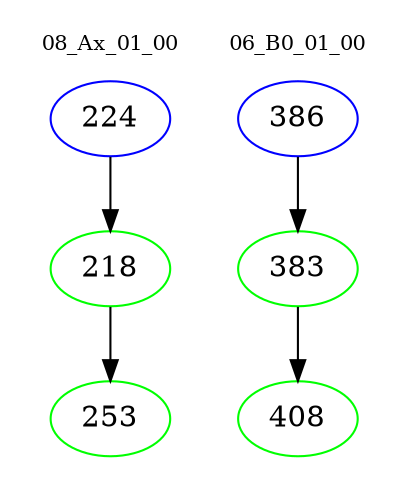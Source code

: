 digraph{
subgraph cluster_0 {
color = white
label = "08_Ax_01_00";
fontsize=10;
T0_224 [label="224", color="blue"]
T0_224 -> T0_218 [color="black"]
T0_218 [label="218", color="green"]
T0_218 -> T0_253 [color="black"]
T0_253 [label="253", color="green"]
}
subgraph cluster_1 {
color = white
label = "06_B0_01_00";
fontsize=10;
T1_386 [label="386", color="blue"]
T1_386 -> T1_383 [color="black"]
T1_383 [label="383", color="green"]
T1_383 -> T1_408 [color="black"]
T1_408 [label="408", color="green"]
}
}
